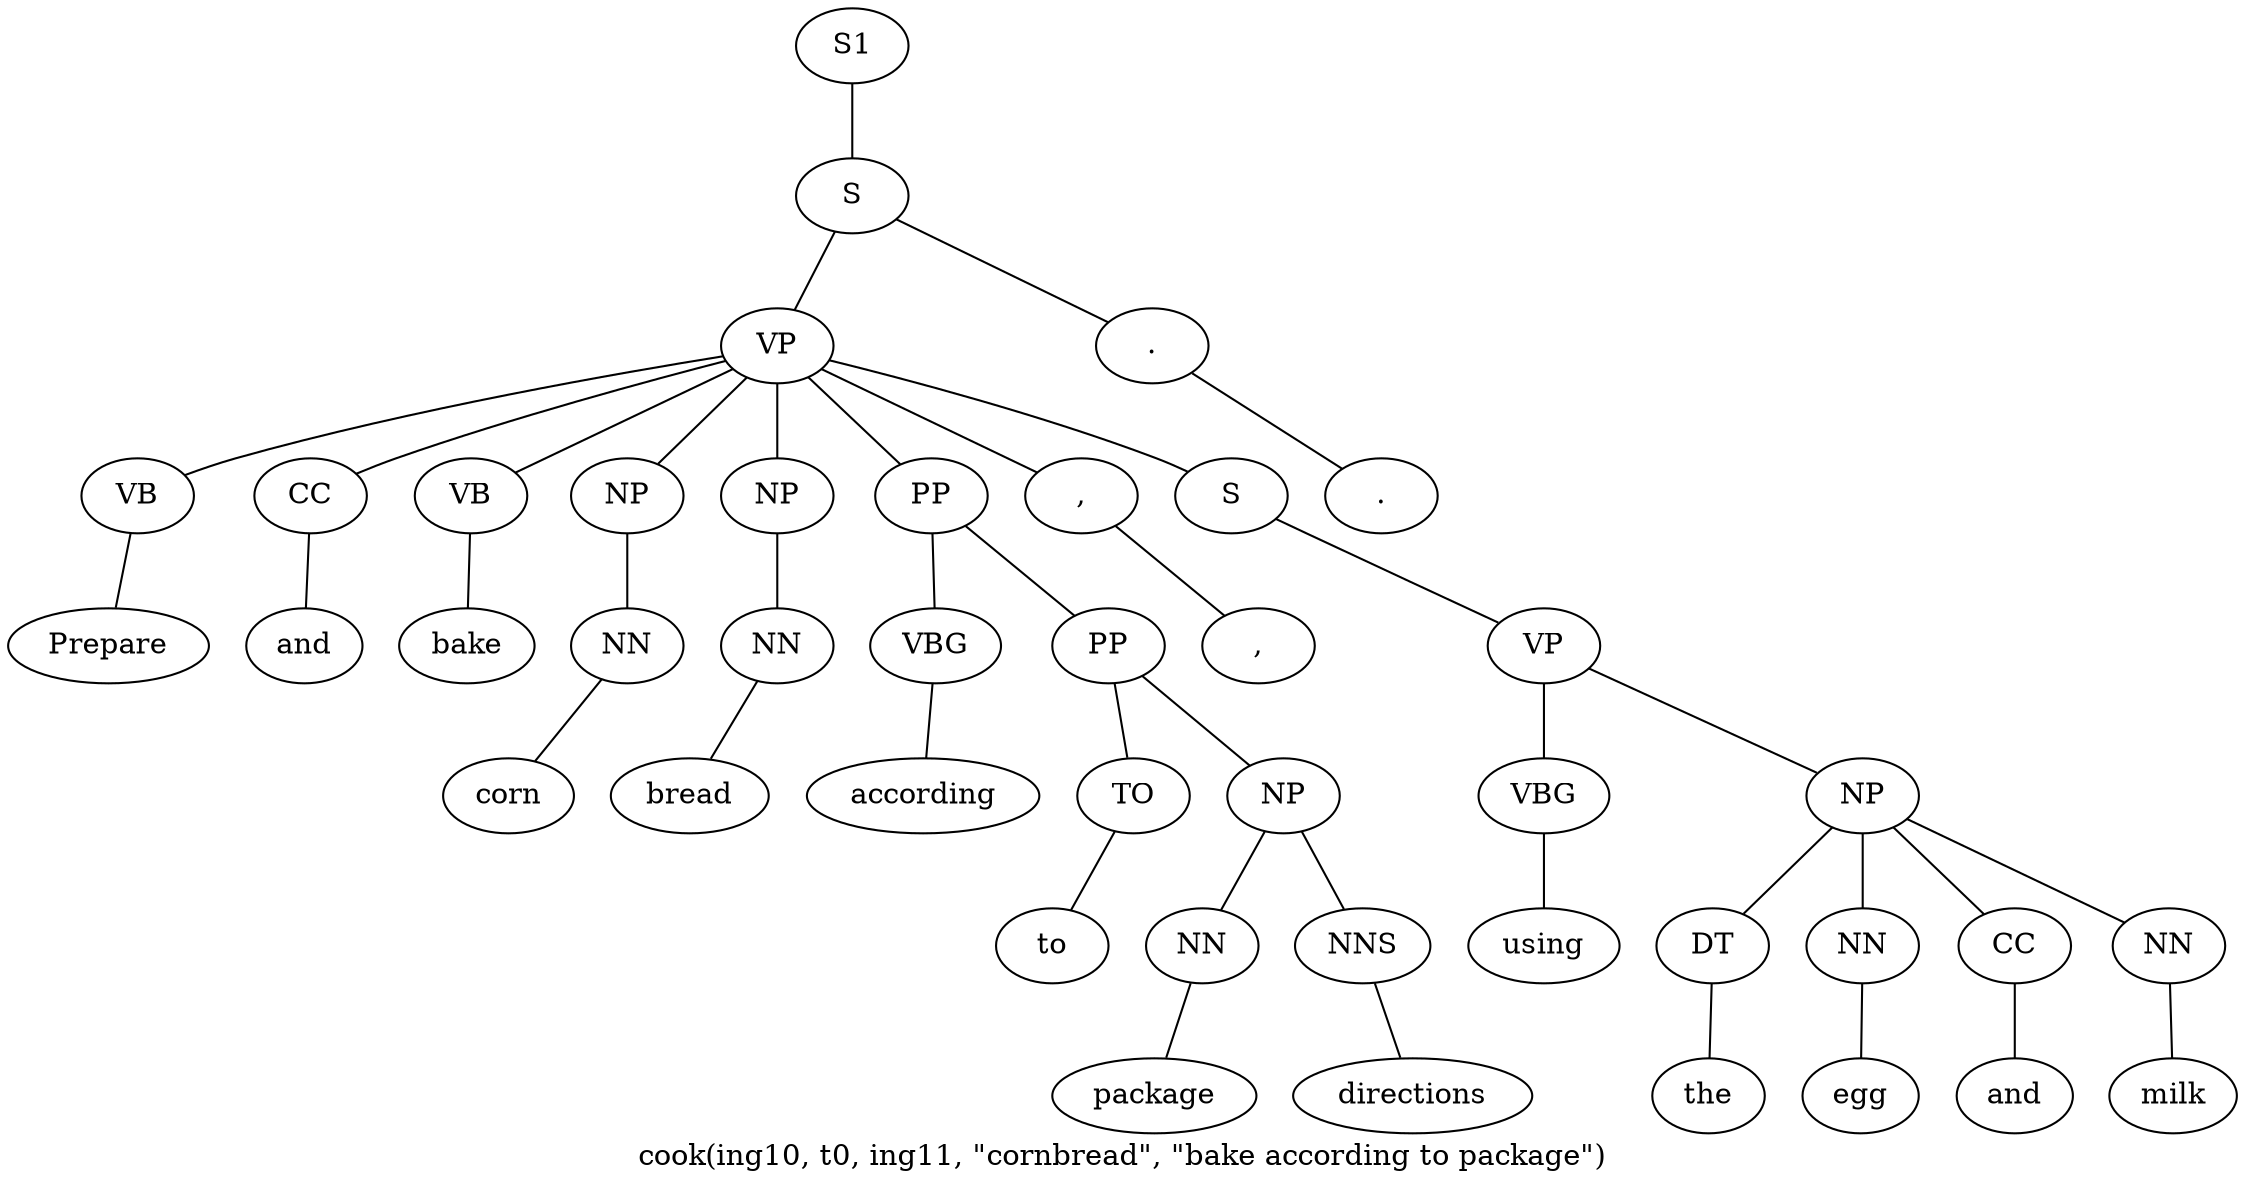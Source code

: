 graph SyntaxGraph {
	label = "cook(ing10, t0, ing11, \"cornbread\", \"bake according to package\")";
	Node0 [label="S1"];
	Node1 [label="S"];
	Node2 [label="VP"];
	Node3 [label="VB"];
	Node4 [label="Prepare"];
	Node5 [label="CC"];
	Node6 [label="and"];
	Node7 [label="VB"];
	Node8 [label="bake"];
	Node9 [label="NP"];
	Node10 [label="NN"];
	Node11 [label="corn"];
	Node12 [label="NP"];
	Node13 [label="NN"];
	Node14 [label="bread"];
	Node15 [label="PP"];
	Node16 [label="VBG"];
	Node17 [label="according"];
	Node18 [label="PP"];
	Node19 [label="TO"];
	Node20 [label="to"];
	Node21 [label="NP"];
	Node22 [label="NN"];
	Node23 [label="package"];
	Node24 [label="NNS"];
	Node25 [label="directions"];
	Node26 [label=","];
	Node27 [label=","];
	Node28 [label="S"];
	Node29 [label="VP"];
	Node30 [label="VBG"];
	Node31 [label="using"];
	Node32 [label="NP"];
	Node33 [label="DT"];
	Node34 [label="the"];
	Node35 [label="NN"];
	Node36 [label="egg"];
	Node37 [label="CC"];
	Node38 [label="and"];
	Node39 [label="NN"];
	Node40 [label="milk"];
	Node41 [label="."];
	Node42 [label="."];

	Node0 -- Node1;
	Node1 -- Node2;
	Node1 -- Node41;
	Node2 -- Node3;
	Node2 -- Node5;
	Node2 -- Node7;
	Node2 -- Node9;
	Node2 -- Node12;
	Node2 -- Node15;
	Node2 -- Node26;
	Node2 -- Node28;
	Node3 -- Node4;
	Node5 -- Node6;
	Node7 -- Node8;
	Node9 -- Node10;
	Node10 -- Node11;
	Node12 -- Node13;
	Node13 -- Node14;
	Node15 -- Node16;
	Node15 -- Node18;
	Node16 -- Node17;
	Node18 -- Node19;
	Node18 -- Node21;
	Node19 -- Node20;
	Node21 -- Node22;
	Node21 -- Node24;
	Node22 -- Node23;
	Node24 -- Node25;
	Node26 -- Node27;
	Node28 -- Node29;
	Node29 -- Node30;
	Node29 -- Node32;
	Node30 -- Node31;
	Node32 -- Node33;
	Node32 -- Node35;
	Node32 -- Node37;
	Node32 -- Node39;
	Node33 -- Node34;
	Node35 -- Node36;
	Node37 -- Node38;
	Node39 -- Node40;
	Node41 -- Node42;
}